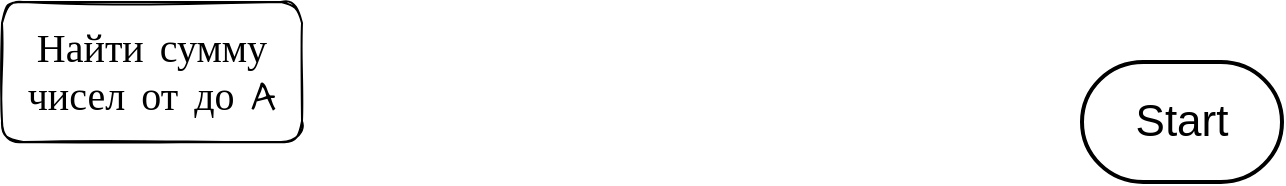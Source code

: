 <mxfile>
    <diagram id="5acW183Ce8F0xmKD9UpC" name="Page-1">
        <mxGraphModel dx="1066" dy="790" grid="1" gridSize="10" guides="1" tooltips="1" connect="1" arrows="1" fold="1" page="1" pageScale="1" pageWidth="1200" pageHeight="1920" background="none" math="0" shadow="0">
            <root>
                <mxCell id="0"/>
                <mxCell id="1" parent="0"/>
                <mxCell id="3" value="Найти сумму чисел от до A" style="rounded=1;whiteSpace=wrap;html=1;hachureGap=4;fontFamily=Architects Daughter;fontSource=https%3A%2F%2Ffonts.googleapis.com%2Fcss%3Ffamily%3DArchitects%2BDaughter;fontSize=20;sketch=1;" parent="1" vertex="1">
                    <mxGeometry x="10" y="10" width="150" height="70" as="geometry"/>
                </mxCell>
                <mxCell id="6" value="Start" style="strokeWidth=2;html=1;shape=mxgraph.flowchart.terminator;whiteSpace=wrap;fontSize=22;fontStyle=0;horizontal=1;verticalAlign=middle;labelBackgroundColor=none;" parent="1" vertex="1">
                    <mxGeometry x="550" y="40" width="100" height="60" as="geometry"/>
                </mxCell>
            </root>
        </mxGraphModel>
    </diagram>
</mxfile>